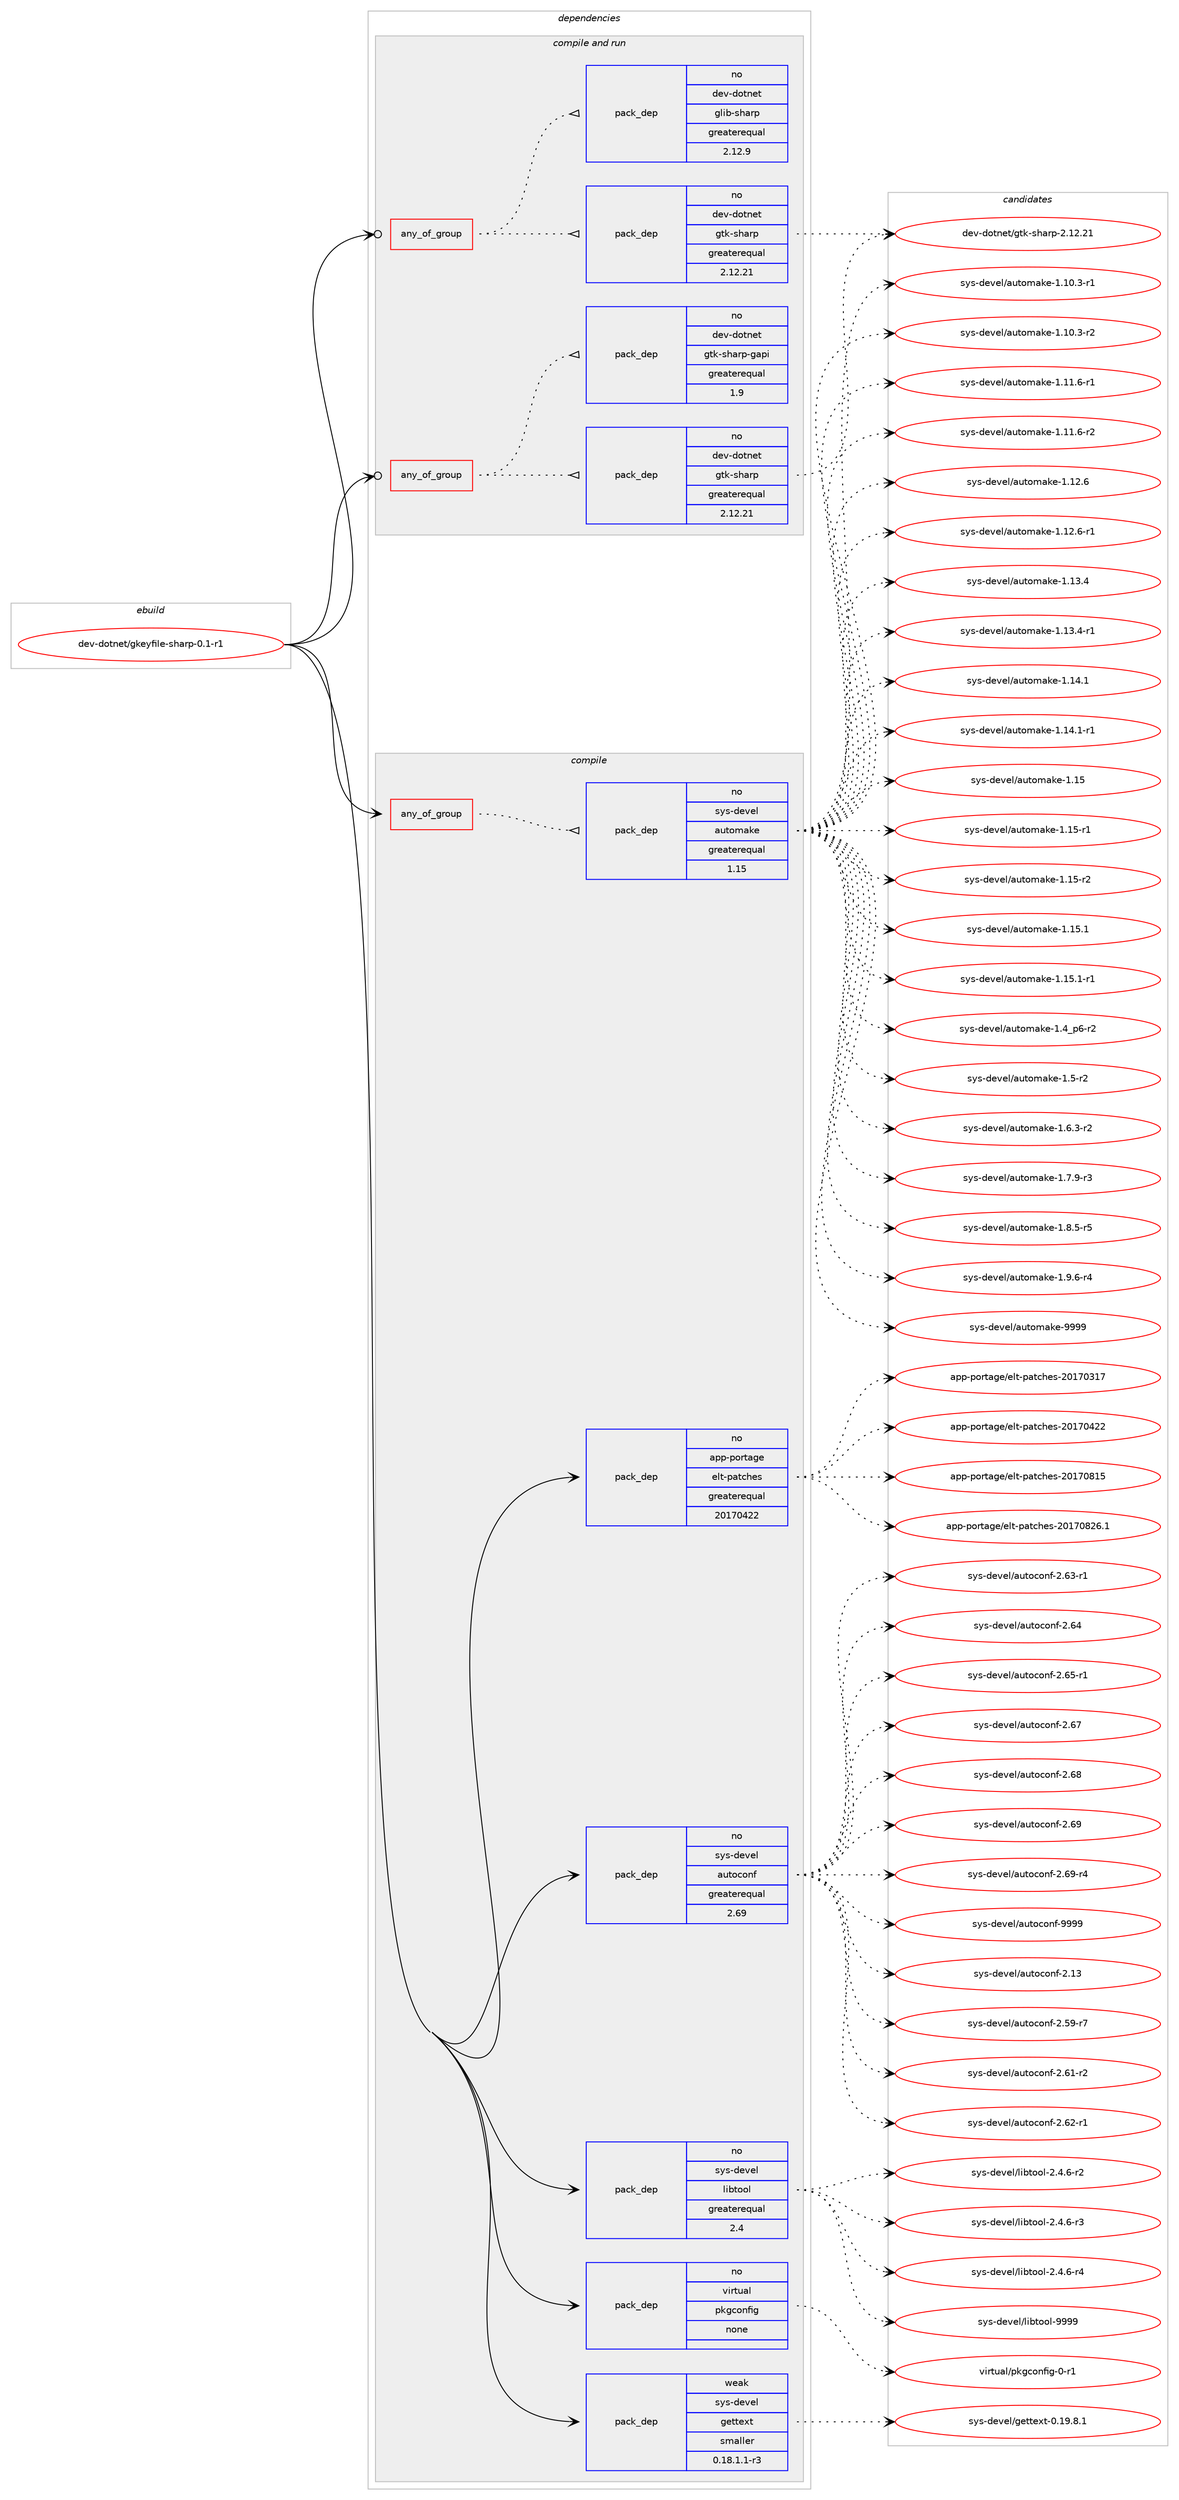 digraph prolog {

# *************
# Graph options
# *************

newrank=true;
concentrate=true;
compound=true;
graph [rankdir=LR,fontname=Helvetica,fontsize=10,ranksep=1.5];#, ranksep=2.5, nodesep=0.2];
edge  [arrowhead=vee];
node  [fontname=Helvetica,fontsize=10];

# **********
# The ebuild
# **********

subgraph cluster_leftcol {
color=gray;
rank=same;
label=<<i>ebuild</i>>;
id [label="dev-dotnet/gkeyfile-sharp-0.1-r1", color=red, width=4, href="../dev-dotnet/gkeyfile-sharp-0.1-r1.svg"];
}

# ****************
# The dependencies
# ****************

subgraph cluster_midcol {
color=gray;
label=<<i>dependencies</i>>;
subgraph cluster_compile {
fillcolor="#eeeeee";
style=filled;
label=<<i>compile</i>>;
subgraph any1552 {
dependency71402 [label=<<TABLE BORDER="0" CELLBORDER="1" CELLSPACING="0" CELLPADDING="4"><TR><TD CELLPADDING="10">any_of_group</TD></TR></TABLE>>, shape=none, color=red];subgraph pack52352 {
dependency71403 [label=<<TABLE BORDER="0" CELLBORDER="1" CELLSPACING="0" CELLPADDING="4" WIDTH="220"><TR><TD ROWSPAN="6" CELLPADDING="30">pack_dep</TD></TR><TR><TD WIDTH="110">no</TD></TR><TR><TD>sys-devel</TD></TR><TR><TD>automake</TD></TR><TR><TD>greaterequal</TD></TR><TR><TD>1.15</TD></TR></TABLE>>, shape=none, color=blue];
}
dependency71402:e -> dependency71403:w [weight=20,style="dotted",arrowhead="oinv"];
}
id:e -> dependency71402:w [weight=20,style="solid",arrowhead="vee"];
subgraph pack52353 {
dependency71404 [label=<<TABLE BORDER="0" CELLBORDER="1" CELLSPACING="0" CELLPADDING="4" WIDTH="220"><TR><TD ROWSPAN="6" CELLPADDING="30">pack_dep</TD></TR><TR><TD WIDTH="110">no</TD></TR><TR><TD>app-portage</TD></TR><TR><TD>elt-patches</TD></TR><TR><TD>greaterequal</TD></TR><TR><TD>20170422</TD></TR></TABLE>>, shape=none, color=blue];
}
id:e -> dependency71404:w [weight=20,style="solid",arrowhead="vee"];
subgraph pack52354 {
dependency71405 [label=<<TABLE BORDER="0" CELLBORDER="1" CELLSPACING="0" CELLPADDING="4" WIDTH="220"><TR><TD ROWSPAN="6" CELLPADDING="30">pack_dep</TD></TR><TR><TD WIDTH="110">no</TD></TR><TR><TD>sys-devel</TD></TR><TR><TD>autoconf</TD></TR><TR><TD>greaterequal</TD></TR><TR><TD>2.69</TD></TR></TABLE>>, shape=none, color=blue];
}
id:e -> dependency71405:w [weight=20,style="solid",arrowhead="vee"];
subgraph pack52355 {
dependency71406 [label=<<TABLE BORDER="0" CELLBORDER="1" CELLSPACING="0" CELLPADDING="4" WIDTH="220"><TR><TD ROWSPAN="6" CELLPADDING="30">pack_dep</TD></TR><TR><TD WIDTH="110">no</TD></TR><TR><TD>sys-devel</TD></TR><TR><TD>libtool</TD></TR><TR><TD>greaterequal</TD></TR><TR><TD>2.4</TD></TR></TABLE>>, shape=none, color=blue];
}
id:e -> dependency71406:w [weight=20,style="solid",arrowhead="vee"];
subgraph pack52356 {
dependency71407 [label=<<TABLE BORDER="0" CELLBORDER="1" CELLSPACING="0" CELLPADDING="4" WIDTH="220"><TR><TD ROWSPAN="6" CELLPADDING="30">pack_dep</TD></TR><TR><TD WIDTH="110">no</TD></TR><TR><TD>virtual</TD></TR><TR><TD>pkgconfig</TD></TR><TR><TD>none</TD></TR><TR><TD></TD></TR></TABLE>>, shape=none, color=blue];
}
id:e -> dependency71407:w [weight=20,style="solid",arrowhead="vee"];
subgraph pack52357 {
dependency71408 [label=<<TABLE BORDER="0" CELLBORDER="1" CELLSPACING="0" CELLPADDING="4" WIDTH="220"><TR><TD ROWSPAN="6" CELLPADDING="30">pack_dep</TD></TR><TR><TD WIDTH="110">weak</TD></TR><TR><TD>sys-devel</TD></TR><TR><TD>gettext</TD></TR><TR><TD>smaller</TD></TR><TR><TD>0.18.1.1-r3</TD></TR></TABLE>>, shape=none, color=blue];
}
id:e -> dependency71408:w [weight=20,style="solid",arrowhead="vee"];
}
subgraph cluster_compileandrun {
fillcolor="#eeeeee";
style=filled;
label=<<i>compile and run</i>>;
subgraph any1553 {
dependency71409 [label=<<TABLE BORDER="0" CELLBORDER="1" CELLSPACING="0" CELLPADDING="4"><TR><TD CELLPADDING="10">any_of_group</TD></TR></TABLE>>, shape=none, color=red];subgraph pack52358 {
dependency71410 [label=<<TABLE BORDER="0" CELLBORDER="1" CELLSPACING="0" CELLPADDING="4" WIDTH="220"><TR><TD ROWSPAN="6" CELLPADDING="30">pack_dep</TD></TR><TR><TD WIDTH="110">no</TD></TR><TR><TD>dev-dotnet</TD></TR><TR><TD>gtk-sharp</TD></TR><TR><TD>greaterequal</TD></TR><TR><TD>2.12.21</TD></TR></TABLE>>, shape=none, color=blue];
}
dependency71409:e -> dependency71410:w [weight=20,style="dotted",arrowhead="oinv"];
subgraph pack52359 {
dependency71411 [label=<<TABLE BORDER="0" CELLBORDER="1" CELLSPACING="0" CELLPADDING="4" WIDTH="220"><TR><TD ROWSPAN="6" CELLPADDING="30">pack_dep</TD></TR><TR><TD WIDTH="110">no</TD></TR><TR><TD>dev-dotnet</TD></TR><TR><TD>glib-sharp</TD></TR><TR><TD>greaterequal</TD></TR><TR><TD>2.12.9</TD></TR></TABLE>>, shape=none, color=blue];
}
dependency71409:e -> dependency71411:w [weight=20,style="dotted",arrowhead="oinv"];
}
id:e -> dependency71409:w [weight=20,style="solid",arrowhead="odotvee"];
subgraph any1554 {
dependency71412 [label=<<TABLE BORDER="0" CELLBORDER="1" CELLSPACING="0" CELLPADDING="4"><TR><TD CELLPADDING="10">any_of_group</TD></TR></TABLE>>, shape=none, color=red];subgraph pack52360 {
dependency71413 [label=<<TABLE BORDER="0" CELLBORDER="1" CELLSPACING="0" CELLPADDING="4" WIDTH="220"><TR><TD ROWSPAN="6" CELLPADDING="30">pack_dep</TD></TR><TR><TD WIDTH="110">no</TD></TR><TR><TD>dev-dotnet</TD></TR><TR><TD>gtk-sharp</TD></TR><TR><TD>greaterequal</TD></TR><TR><TD>2.12.21</TD></TR></TABLE>>, shape=none, color=blue];
}
dependency71412:e -> dependency71413:w [weight=20,style="dotted",arrowhead="oinv"];
subgraph pack52361 {
dependency71414 [label=<<TABLE BORDER="0" CELLBORDER="1" CELLSPACING="0" CELLPADDING="4" WIDTH="220"><TR><TD ROWSPAN="6" CELLPADDING="30">pack_dep</TD></TR><TR><TD WIDTH="110">no</TD></TR><TR><TD>dev-dotnet</TD></TR><TR><TD>gtk-sharp-gapi</TD></TR><TR><TD>greaterequal</TD></TR><TR><TD>1.9</TD></TR></TABLE>>, shape=none, color=blue];
}
dependency71412:e -> dependency71414:w [weight=20,style="dotted",arrowhead="oinv"];
}
id:e -> dependency71412:w [weight=20,style="solid",arrowhead="odotvee"];
}
subgraph cluster_run {
fillcolor="#eeeeee";
style=filled;
label=<<i>run</i>>;
}
}

# **************
# The candidates
# **************

subgraph cluster_choices {
rank=same;
color=gray;
label=<<i>candidates</i>>;

subgraph choice52352 {
color=black;
nodesep=1;
choice11512111545100101118101108479711711611110997107101454946494846514511449 [label="sys-devel/automake-1.10.3-r1", color=red, width=4,href="../sys-devel/automake-1.10.3-r1.svg"];
choice11512111545100101118101108479711711611110997107101454946494846514511450 [label="sys-devel/automake-1.10.3-r2", color=red, width=4,href="../sys-devel/automake-1.10.3-r2.svg"];
choice11512111545100101118101108479711711611110997107101454946494946544511449 [label="sys-devel/automake-1.11.6-r1", color=red, width=4,href="../sys-devel/automake-1.11.6-r1.svg"];
choice11512111545100101118101108479711711611110997107101454946494946544511450 [label="sys-devel/automake-1.11.6-r2", color=red, width=4,href="../sys-devel/automake-1.11.6-r2.svg"];
choice1151211154510010111810110847971171161111099710710145494649504654 [label="sys-devel/automake-1.12.6", color=red, width=4,href="../sys-devel/automake-1.12.6.svg"];
choice11512111545100101118101108479711711611110997107101454946495046544511449 [label="sys-devel/automake-1.12.6-r1", color=red, width=4,href="../sys-devel/automake-1.12.6-r1.svg"];
choice1151211154510010111810110847971171161111099710710145494649514652 [label="sys-devel/automake-1.13.4", color=red, width=4,href="../sys-devel/automake-1.13.4.svg"];
choice11512111545100101118101108479711711611110997107101454946495146524511449 [label="sys-devel/automake-1.13.4-r1", color=red, width=4,href="../sys-devel/automake-1.13.4-r1.svg"];
choice1151211154510010111810110847971171161111099710710145494649524649 [label="sys-devel/automake-1.14.1", color=red, width=4,href="../sys-devel/automake-1.14.1.svg"];
choice11512111545100101118101108479711711611110997107101454946495246494511449 [label="sys-devel/automake-1.14.1-r1", color=red, width=4,href="../sys-devel/automake-1.14.1-r1.svg"];
choice115121115451001011181011084797117116111109971071014549464953 [label="sys-devel/automake-1.15", color=red, width=4,href="../sys-devel/automake-1.15.svg"];
choice1151211154510010111810110847971171161111099710710145494649534511449 [label="sys-devel/automake-1.15-r1", color=red, width=4,href="../sys-devel/automake-1.15-r1.svg"];
choice1151211154510010111810110847971171161111099710710145494649534511450 [label="sys-devel/automake-1.15-r2", color=red, width=4,href="../sys-devel/automake-1.15-r2.svg"];
choice1151211154510010111810110847971171161111099710710145494649534649 [label="sys-devel/automake-1.15.1", color=red, width=4,href="../sys-devel/automake-1.15.1.svg"];
choice11512111545100101118101108479711711611110997107101454946495346494511449 [label="sys-devel/automake-1.15.1-r1", color=red, width=4,href="../sys-devel/automake-1.15.1-r1.svg"];
choice115121115451001011181011084797117116111109971071014549465295112544511450 [label="sys-devel/automake-1.4_p6-r2", color=red, width=4,href="../sys-devel/automake-1.4_p6-r2.svg"];
choice11512111545100101118101108479711711611110997107101454946534511450 [label="sys-devel/automake-1.5-r2", color=red, width=4,href="../sys-devel/automake-1.5-r2.svg"];
choice115121115451001011181011084797117116111109971071014549465446514511450 [label="sys-devel/automake-1.6.3-r2", color=red, width=4,href="../sys-devel/automake-1.6.3-r2.svg"];
choice115121115451001011181011084797117116111109971071014549465546574511451 [label="sys-devel/automake-1.7.9-r3", color=red, width=4,href="../sys-devel/automake-1.7.9-r3.svg"];
choice115121115451001011181011084797117116111109971071014549465646534511453 [label="sys-devel/automake-1.8.5-r5", color=red, width=4,href="../sys-devel/automake-1.8.5-r5.svg"];
choice115121115451001011181011084797117116111109971071014549465746544511452 [label="sys-devel/automake-1.9.6-r4", color=red, width=4,href="../sys-devel/automake-1.9.6-r4.svg"];
choice115121115451001011181011084797117116111109971071014557575757 [label="sys-devel/automake-9999", color=red, width=4,href="../sys-devel/automake-9999.svg"];
dependency71403:e -> choice11512111545100101118101108479711711611110997107101454946494846514511449:w [style=dotted,weight="100"];
dependency71403:e -> choice11512111545100101118101108479711711611110997107101454946494846514511450:w [style=dotted,weight="100"];
dependency71403:e -> choice11512111545100101118101108479711711611110997107101454946494946544511449:w [style=dotted,weight="100"];
dependency71403:e -> choice11512111545100101118101108479711711611110997107101454946494946544511450:w [style=dotted,weight="100"];
dependency71403:e -> choice1151211154510010111810110847971171161111099710710145494649504654:w [style=dotted,weight="100"];
dependency71403:e -> choice11512111545100101118101108479711711611110997107101454946495046544511449:w [style=dotted,weight="100"];
dependency71403:e -> choice1151211154510010111810110847971171161111099710710145494649514652:w [style=dotted,weight="100"];
dependency71403:e -> choice11512111545100101118101108479711711611110997107101454946495146524511449:w [style=dotted,weight="100"];
dependency71403:e -> choice1151211154510010111810110847971171161111099710710145494649524649:w [style=dotted,weight="100"];
dependency71403:e -> choice11512111545100101118101108479711711611110997107101454946495246494511449:w [style=dotted,weight="100"];
dependency71403:e -> choice115121115451001011181011084797117116111109971071014549464953:w [style=dotted,weight="100"];
dependency71403:e -> choice1151211154510010111810110847971171161111099710710145494649534511449:w [style=dotted,weight="100"];
dependency71403:e -> choice1151211154510010111810110847971171161111099710710145494649534511450:w [style=dotted,weight="100"];
dependency71403:e -> choice1151211154510010111810110847971171161111099710710145494649534649:w [style=dotted,weight="100"];
dependency71403:e -> choice11512111545100101118101108479711711611110997107101454946495346494511449:w [style=dotted,weight="100"];
dependency71403:e -> choice115121115451001011181011084797117116111109971071014549465295112544511450:w [style=dotted,weight="100"];
dependency71403:e -> choice11512111545100101118101108479711711611110997107101454946534511450:w [style=dotted,weight="100"];
dependency71403:e -> choice115121115451001011181011084797117116111109971071014549465446514511450:w [style=dotted,weight="100"];
dependency71403:e -> choice115121115451001011181011084797117116111109971071014549465546574511451:w [style=dotted,weight="100"];
dependency71403:e -> choice115121115451001011181011084797117116111109971071014549465646534511453:w [style=dotted,weight="100"];
dependency71403:e -> choice115121115451001011181011084797117116111109971071014549465746544511452:w [style=dotted,weight="100"];
dependency71403:e -> choice115121115451001011181011084797117116111109971071014557575757:w [style=dotted,weight="100"];
}
subgraph choice52353 {
color=black;
nodesep=1;
choice97112112451121111141169710310147101108116451129711699104101115455048495548514955 [label="app-portage/elt-patches-20170317", color=red, width=4,href="../app-portage/elt-patches-20170317.svg"];
choice97112112451121111141169710310147101108116451129711699104101115455048495548525050 [label="app-portage/elt-patches-20170422", color=red, width=4,href="../app-portage/elt-patches-20170422.svg"];
choice97112112451121111141169710310147101108116451129711699104101115455048495548564953 [label="app-portage/elt-patches-20170815", color=red, width=4,href="../app-portage/elt-patches-20170815.svg"];
choice971121124511211111411697103101471011081164511297116991041011154550484955485650544649 [label="app-portage/elt-patches-20170826.1", color=red, width=4,href="../app-portage/elt-patches-20170826.1.svg"];
dependency71404:e -> choice97112112451121111141169710310147101108116451129711699104101115455048495548514955:w [style=dotted,weight="100"];
dependency71404:e -> choice97112112451121111141169710310147101108116451129711699104101115455048495548525050:w [style=dotted,weight="100"];
dependency71404:e -> choice97112112451121111141169710310147101108116451129711699104101115455048495548564953:w [style=dotted,weight="100"];
dependency71404:e -> choice971121124511211111411697103101471011081164511297116991041011154550484955485650544649:w [style=dotted,weight="100"];
}
subgraph choice52354 {
color=black;
nodesep=1;
choice115121115451001011181011084797117116111991111101024550464951 [label="sys-devel/autoconf-2.13", color=red, width=4,href="../sys-devel/autoconf-2.13.svg"];
choice1151211154510010111810110847971171161119911111010245504653574511455 [label="sys-devel/autoconf-2.59-r7", color=red, width=4,href="../sys-devel/autoconf-2.59-r7.svg"];
choice1151211154510010111810110847971171161119911111010245504654494511450 [label="sys-devel/autoconf-2.61-r2", color=red, width=4,href="../sys-devel/autoconf-2.61-r2.svg"];
choice1151211154510010111810110847971171161119911111010245504654504511449 [label="sys-devel/autoconf-2.62-r1", color=red, width=4,href="../sys-devel/autoconf-2.62-r1.svg"];
choice1151211154510010111810110847971171161119911111010245504654514511449 [label="sys-devel/autoconf-2.63-r1", color=red, width=4,href="../sys-devel/autoconf-2.63-r1.svg"];
choice115121115451001011181011084797117116111991111101024550465452 [label="sys-devel/autoconf-2.64", color=red, width=4,href="../sys-devel/autoconf-2.64.svg"];
choice1151211154510010111810110847971171161119911111010245504654534511449 [label="sys-devel/autoconf-2.65-r1", color=red, width=4,href="../sys-devel/autoconf-2.65-r1.svg"];
choice115121115451001011181011084797117116111991111101024550465455 [label="sys-devel/autoconf-2.67", color=red, width=4,href="../sys-devel/autoconf-2.67.svg"];
choice115121115451001011181011084797117116111991111101024550465456 [label="sys-devel/autoconf-2.68", color=red, width=4,href="../sys-devel/autoconf-2.68.svg"];
choice115121115451001011181011084797117116111991111101024550465457 [label="sys-devel/autoconf-2.69", color=red, width=4,href="../sys-devel/autoconf-2.69.svg"];
choice1151211154510010111810110847971171161119911111010245504654574511452 [label="sys-devel/autoconf-2.69-r4", color=red, width=4,href="../sys-devel/autoconf-2.69-r4.svg"];
choice115121115451001011181011084797117116111991111101024557575757 [label="sys-devel/autoconf-9999", color=red, width=4,href="../sys-devel/autoconf-9999.svg"];
dependency71405:e -> choice115121115451001011181011084797117116111991111101024550464951:w [style=dotted,weight="100"];
dependency71405:e -> choice1151211154510010111810110847971171161119911111010245504653574511455:w [style=dotted,weight="100"];
dependency71405:e -> choice1151211154510010111810110847971171161119911111010245504654494511450:w [style=dotted,weight="100"];
dependency71405:e -> choice1151211154510010111810110847971171161119911111010245504654504511449:w [style=dotted,weight="100"];
dependency71405:e -> choice1151211154510010111810110847971171161119911111010245504654514511449:w [style=dotted,weight="100"];
dependency71405:e -> choice115121115451001011181011084797117116111991111101024550465452:w [style=dotted,weight="100"];
dependency71405:e -> choice1151211154510010111810110847971171161119911111010245504654534511449:w [style=dotted,weight="100"];
dependency71405:e -> choice115121115451001011181011084797117116111991111101024550465455:w [style=dotted,weight="100"];
dependency71405:e -> choice115121115451001011181011084797117116111991111101024550465456:w [style=dotted,weight="100"];
dependency71405:e -> choice115121115451001011181011084797117116111991111101024550465457:w [style=dotted,weight="100"];
dependency71405:e -> choice1151211154510010111810110847971171161119911111010245504654574511452:w [style=dotted,weight="100"];
dependency71405:e -> choice115121115451001011181011084797117116111991111101024557575757:w [style=dotted,weight="100"];
}
subgraph choice52355 {
color=black;
nodesep=1;
choice1151211154510010111810110847108105981161111111084550465246544511450 [label="sys-devel/libtool-2.4.6-r2", color=red, width=4,href="../sys-devel/libtool-2.4.6-r2.svg"];
choice1151211154510010111810110847108105981161111111084550465246544511451 [label="sys-devel/libtool-2.4.6-r3", color=red, width=4,href="../sys-devel/libtool-2.4.6-r3.svg"];
choice1151211154510010111810110847108105981161111111084550465246544511452 [label="sys-devel/libtool-2.4.6-r4", color=red, width=4,href="../sys-devel/libtool-2.4.6-r4.svg"];
choice1151211154510010111810110847108105981161111111084557575757 [label="sys-devel/libtool-9999", color=red, width=4,href="../sys-devel/libtool-9999.svg"];
dependency71406:e -> choice1151211154510010111810110847108105981161111111084550465246544511450:w [style=dotted,weight="100"];
dependency71406:e -> choice1151211154510010111810110847108105981161111111084550465246544511451:w [style=dotted,weight="100"];
dependency71406:e -> choice1151211154510010111810110847108105981161111111084550465246544511452:w [style=dotted,weight="100"];
dependency71406:e -> choice1151211154510010111810110847108105981161111111084557575757:w [style=dotted,weight="100"];
}
subgraph choice52356 {
color=black;
nodesep=1;
choice11810511411611797108471121071039911111010210510345484511449 [label="virtual/pkgconfig-0-r1", color=red, width=4,href="../virtual/pkgconfig-0-r1.svg"];
dependency71407:e -> choice11810511411611797108471121071039911111010210510345484511449:w [style=dotted,weight="100"];
}
subgraph choice52357 {
color=black;
nodesep=1;
choice1151211154510010111810110847103101116116101120116454846495746564649 [label="sys-devel/gettext-0.19.8.1", color=red, width=4,href="../sys-devel/gettext-0.19.8.1.svg"];
dependency71408:e -> choice1151211154510010111810110847103101116116101120116454846495746564649:w [style=dotted,weight="100"];
}
subgraph choice52358 {
color=black;
nodesep=1;
choice100101118451001111161101011164710311610745115104971141124550464950465049 [label="dev-dotnet/gtk-sharp-2.12.21", color=red, width=4,href="../dev-dotnet/gtk-sharp-2.12.21.svg"];
dependency71410:e -> choice100101118451001111161101011164710311610745115104971141124550464950465049:w [style=dotted,weight="100"];
}
subgraph choice52359 {
color=black;
nodesep=1;
}
subgraph choice52360 {
color=black;
nodesep=1;
choice100101118451001111161101011164710311610745115104971141124550464950465049 [label="dev-dotnet/gtk-sharp-2.12.21", color=red, width=4,href="../dev-dotnet/gtk-sharp-2.12.21.svg"];
dependency71413:e -> choice100101118451001111161101011164710311610745115104971141124550464950465049:w [style=dotted,weight="100"];
}
subgraph choice52361 {
color=black;
nodesep=1;
}
}

}
